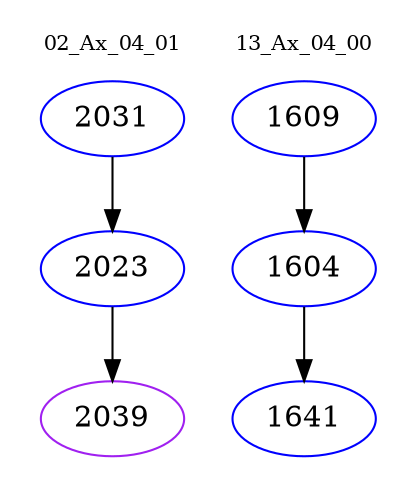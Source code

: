 digraph{
subgraph cluster_0 {
color = white
label = "02_Ax_04_01";
fontsize=10;
T0_2031 [label="2031", color="blue"]
T0_2031 -> T0_2023 [color="black"]
T0_2023 [label="2023", color="blue"]
T0_2023 -> T0_2039 [color="black"]
T0_2039 [label="2039", color="purple"]
}
subgraph cluster_1 {
color = white
label = "13_Ax_04_00";
fontsize=10;
T1_1609 [label="1609", color="blue"]
T1_1609 -> T1_1604 [color="black"]
T1_1604 [label="1604", color="blue"]
T1_1604 -> T1_1641 [color="black"]
T1_1641 [label="1641", color="blue"]
}
}
